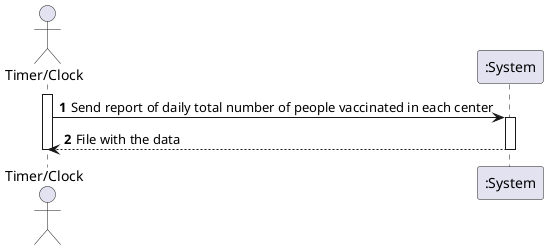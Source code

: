 @startuml
'https://plantuml.com/sequence-diagram

autonumber

actor "Timer/Clock" as timer

activate timer

timer -> ":System": Send report of daily total number of people vaccinated in each center

activate ":System"

":System" --> timer: File with the data

deactivate ":System"
deactivate timer
@enduml